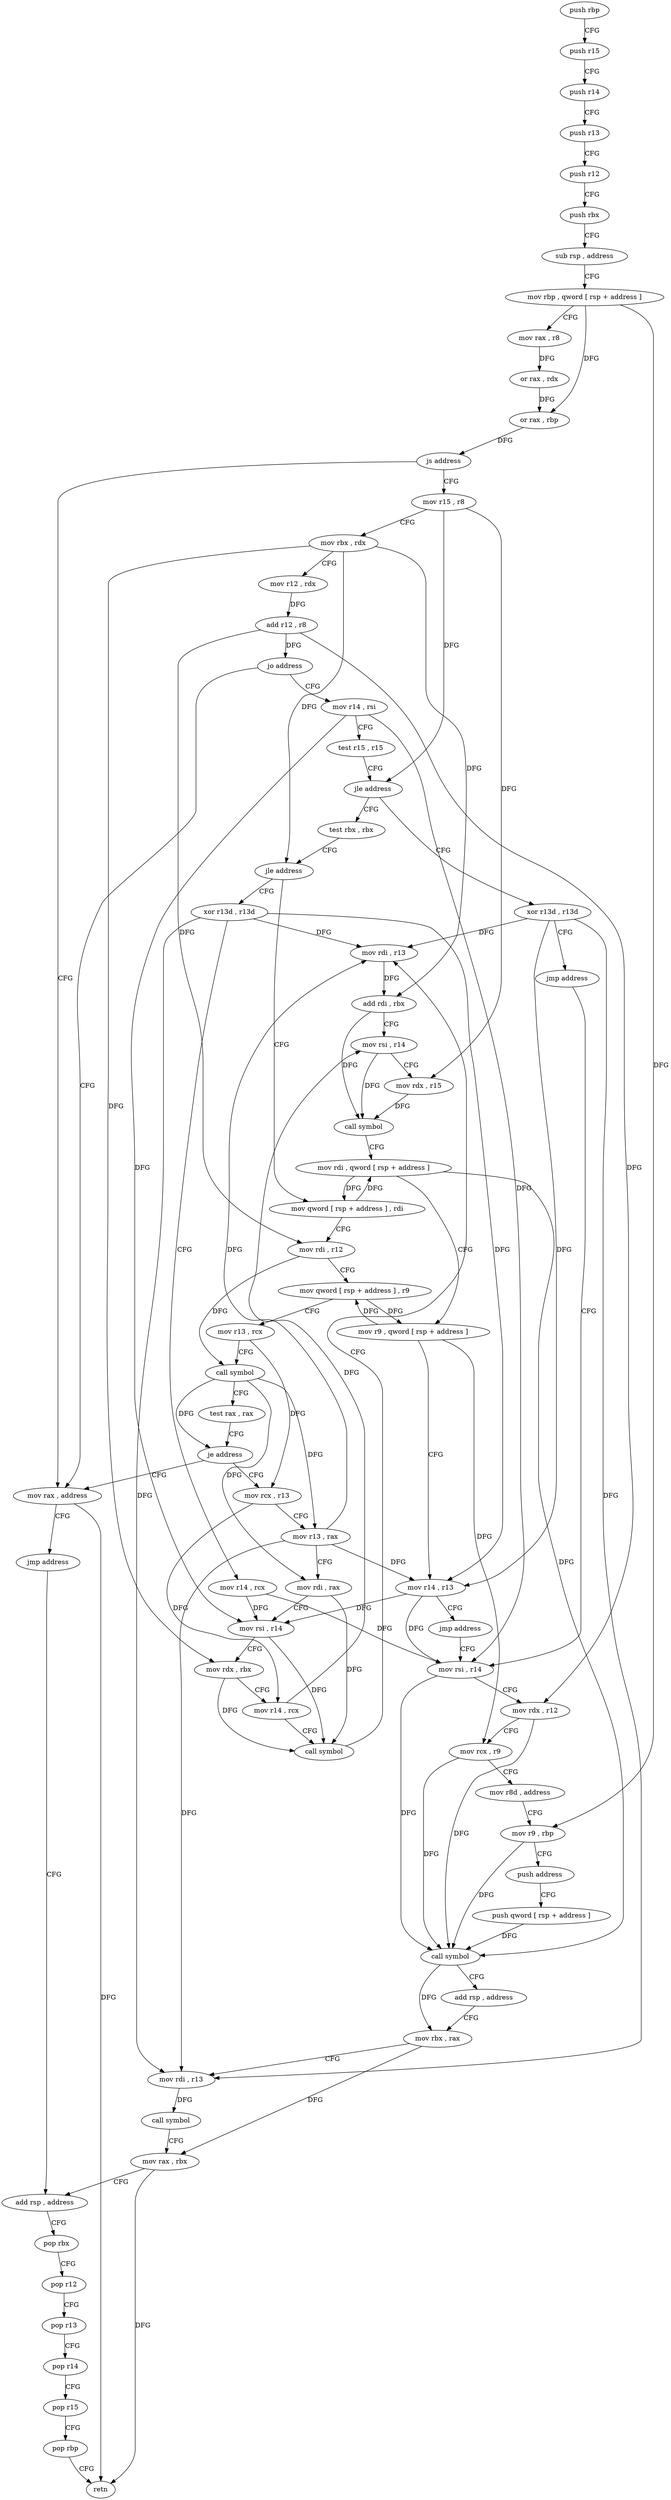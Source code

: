 digraph "func" {
"4333856" [label = "push rbp" ]
"4333857" [label = "push r15" ]
"4333859" [label = "push r14" ]
"4333861" [label = "push r13" ]
"4333863" [label = "push r12" ]
"4333865" [label = "push rbx" ]
"4333866" [label = "sub rsp , address" ]
"4333870" [label = "mov rbp , qword [ rsp + address ]" ]
"4333875" [label = "mov rax , r8" ]
"4333878" [label = "or rax , rdx" ]
"4333881" [label = "or rax , rbp" ]
"4333884" [label = "js address" ]
"4334079" [label = "mov rax , address" ]
"4333890" [label = "mov r15 , r8" ]
"4334086" [label = "jmp address" ]
"4334064" [label = "add rsp , address" ]
"4333893" [label = "mov rbx , rdx" ]
"4333896" [label = "mov r12 , rdx" ]
"4333899" [label = "add r12 , r8" ]
"4333902" [label = "jo address" ]
"4333908" [label = "mov r14 , rsi" ]
"4334068" [label = "pop rbx" ]
"4334069" [label = "pop r12" ]
"4334071" [label = "pop r13" ]
"4334073" [label = "pop r14" ]
"4334075" [label = "pop r15" ]
"4334077" [label = "pop rbp" ]
"4334078" [label = "retn" ]
"4333911" [label = "test r15 , r15" ]
"4333914" [label = "jle address" ]
"4334006" [label = "xor r13d , r13d" ]
"4333916" [label = "test rbx , rbx" ]
"4334009" [label = "jmp address" ]
"4334017" [label = "mov rsi , r14" ]
"4333919" [label = "jle address" ]
"4334011" [label = "xor r13d , r13d" ]
"4333921" [label = "mov qword [ rsp + address ] , rdi" ]
"4334020" [label = "mov rdx , r12" ]
"4334023" [label = "mov rcx , r9" ]
"4334026" [label = "mov r8d , address" ]
"4334032" [label = "mov r9 , rbp" ]
"4334035" [label = "push address" ]
"4334037" [label = "push qword [ rsp + address ]" ]
"4334041" [label = "call symbol" ]
"4334046" [label = "add rsp , address" ]
"4334050" [label = "mov rbx , rax" ]
"4334053" [label = "mov rdi , r13" ]
"4334056" [label = "call symbol" ]
"4334061" [label = "mov rax , rbx" ]
"4334014" [label = "mov r14 , rcx" ]
"4333926" [label = "mov rdi , r12" ]
"4333929" [label = "mov qword [ rsp + address ] , r9" ]
"4333934" [label = "mov r13 , rcx" ]
"4333937" [label = "call symbol" ]
"4333942" [label = "test rax , rax" ]
"4333945" [label = "je address" ]
"4333951" [label = "mov rcx , r13" ]
"4333954" [label = "mov r13 , rax" ]
"4333957" [label = "mov rdi , rax" ]
"4333960" [label = "mov rsi , r14" ]
"4333963" [label = "mov rdx , rbx" ]
"4333966" [label = "mov r14 , rcx" ]
"4333969" [label = "call symbol" ]
"4333974" [label = "mov rdi , r13" ]
"4333977" [label = "add rdi , rbx" ]
"4333980" [label = "mov rsi , r14" ]
"4333983" [label = "mov rdx , r15" ]
"4333986" [label = "call symbol" ]
"4333991" [label = "mov rdi , qword [ rsp + address ]" ]
"4333996" [label = "mov r9 , qword [ rsp + address ]" ]
"4334001" [label = "mov r14 , r13" ]
"4334004" [label = "jmp address" ]
"4333856" -> "4333857" [ label = "CFG" ]
"4333857" -> "4333859" [ label = "CFG" ]
"4333859" -> "4333861" [ label = "CFG" ]
"4333861" -> "4333863" [ label = "CFG" ]
"4333863" -> "4333865" [ label = "CFG" ]
"4333865" -> "4333866" [ label = "CFG" ]
"4333866" -> "4333870" [ label = "CFG" ]
"4333870" -> "4333875" [ label = "CFG" ]
"4333870" -> "4333881" [ label = "DFG" ]
"4333870" -> "4334032" [ label = "DFG" ]
"4333875" -> "4333878" [ label = "DFG" ]
"4333878" -> "4333881" [ label = "DFG" ]
"4333881" -> "4333884" [ label = "DFG" ]
"4333884" -> "4334079" [ label = "CFG" ]
"4333884" -> "4333890" [ label = "CFG" ]
"4334079" -> "4334086" [ label = "CFG" ]
"4334079" -> "4334078" [ label = "DFG" ]
"4333890" -> "4333893" [ label = "CFG" ]
"4333890" -> "4333914" [ label = "DFG" ]
"4333890" -> "4333983" [ label = "DFG" ]
"4334086" -> "4334064" [ label = "CFG" ]
"4334064" -> "4334068" [ label = "CFG" ]
"4333893" -> "4333896" [ label = "CFG" ]
"4333893" -> "4333919" [ label = "DFG" ]
"4333893" -> "4333963" [ label = "DFG" ]
"4333893" -> "4333977" [ label = "DFG" ]
"4333896" -> "4333899" [ label = "DFG" ]
"4333899" -> "4333902" [ label = "DFG" ]
"4333899" -> "4334020" [ label = "DFG" ]
"4333899" -> "4333926" [ label = "DFG" ]
"4333902" -> "4334079" [ label = "CFG" ]
"4333902" -> "4333908" [ label = "CFG" ]
"4333908" -> "4333911" [ label = "CFG" ]
"4333908" -> "4334017" [ label = "DFG" ]
"4333908" -> "4333960" [ label = "DFG" ]
"4334068" -> "4334069" [ label = "CFG" ]
"4334069" -> "4334071" [ label = "CFG" ]
"4334071" -> "4334073" [ label = "CFG" ]
"4334073" -> "4334075" [ label = "CFG" ]
"4334075" -> "4334077" [ label = "CFG" ]
"4334077" -> "4334078" [ label = "CFG" ]
"4333911" -> "4333914" [ label = "CFG" ]
"4333914" -> "4334006" [ label = "CFG" ]
"4333914" -> "4333916" [ label = "CFG" ]
"4334006" -> "4334009" [ label = "CFG" ]
"4334006" -> "4334053" [ label = "DFG" ]
"4334006" -> "4333974" [ label = "DFG" ]
"4334006" -> "4334001" [ label = "DFG" ]
"4333916" -> "4333919" [ label = "CFG" ]
"4334009" -> "4334017" [ label = "CFG" ]
"4334017" -> "4334020" [ label = "CFG" ]
"4334017" -> "4334041" [ label = "DFG" ]
"4333919" -> "4334011" [ label = "CFG" ]
"4333919" -> "4333921" [ label = "CFG" ]
"4334011" -> "4334014" [ label = "CFG" ]
"4334011" -> "4334053" [ label = "DFG" ]
"4334011" -> "4333974" [ label = "DFG" ]
"4334011" -> "4334001" [ label = "DFG" ]
"4333921" -> "4333926" [ label = "CFG" ]
"4333921" -> "4333991" [ label = "DFG" ]
"4334020" -> "4334023" [ label = "CFG" ]
"4334020" -> "4334041" [ label = "DFG" ]
"4334023" -> "4334026" [ label = "CFG" ]
"4334023" -> "4334041" [ label = "DFG" ]
"4334026" -> "4334032" [ label = "CFG" ]
"4334032" -> "4334035" [ label = "CFG" ]
"4334032" -> "4334041" [ label = "DFG" ]
"4334035" -> "4334037" [ label = "CFG" ]
"4334037" -> "4334041" [ label = "DFG" ]
"4334041" -> "4334046" [ label = "CFG" ]
"4334041" -> "4334050" [ label = "DFG" ]
"4334046" -> "4334050" [ label = "CFG" ]
"4334050" -> "4334053" [ label = "CFG" ]
"4334050" -> "4334061" [ label = "DFG" ]
"4334053" -> "4334056" [ label = "DFG" ]
"4334056" -> "4334061" [ label = "CFG" ]
"4334061" -> "4334064" [ label = "CFG" ]
"4334061" -> "4334078" [ label = "DFG" ]
"4334014" -> "4334017" [ label = "DFG" ]
"4334014" -> "4333960" [ label = "DFG" ]
"4333926" -> "4333929" [ label = "CFG" ]
"4333926" -> "4333937" [ label = "DFG" ]
"4333929" -> "4333934" [ label = "CFG" ]
"4333929" -> "4333996" [ label = "DFG" ]
"4333934" -> "4333937" [ label = "CFG" ]
"4333934" -> "4333951" [ label = "DFG" ]
"4333937" -> "4333942" [ label = "CFG" ]
"4333937" -> "4333945" [ label = "DFG" ]
"4333937" -> "4333954" [ label = "DFG" ]
"4333937" -> "4333957" [ label = "DFG" ]
"4333942" -> "4333945" [ label = "CFG" ]
"4333945" -> "4334079" [ label = "CFG" ]
"4333945" -> "4333951" [ label = "CFG" ]
"4333951" -> "4333954" [ label = "CFG" ]
"4333951" -> "4333966" [ label = "DFG" ]
"4333954" -> "4333957" [ label = "CFG" ]
"4333954" -> "4334053" [ label = "DFG" ]
"4333954" -> "4333974" [ label = "DFG" ]
"4333954" -> "4334001" [ label = "DFG" ]
"4333957" -> "4333960" [ label = "CFG" ]
"4333957" -> "4333969" [ label = "DFG" ]
"4333960" -> "4333963" [ label = "CFG" ]
"4333960" -> "4333969" [ label = "DFG" ]
"4333963" -> "4333966" [ label = "CFG" ]
"4333963" -> "4333969" [ label = "DFG" ]
"4333966" -> "4333969" [ label = "CFG" ]
"4333966" -> "4333980" [ label = "DFG" ]
"4333969" -> "4333974" [ label = "CFG" ]
"4333974" -> "4333977" [ label = "DFG" ]
"4333977" -> "4333980" [ label = "CFG" ]
"4333977" -> "4333986" [ label = "DFG" ]
"4333980" -> "4333983" [ label = "CFG" ]
"4333980" -> "4333986" [ label = "DFG" ]
"4333983" -> "4333986" [ label = "DFG" ]
"4333986" -> "4333991" [ label = "CFG" ]
"4333991" -> "4333996" [ label = "CFG" ]
"4333991" -> "4333921" [ label = "DFG" ]
"4333991" -> "4334041" [ label = "DFG" ]
"4333996" -> "4334001" [ label = "CFG" ]
"4333996" -> "4334023" [ label = "DFG" ]
"4333996" -> "4333929" [ label = "DFG" ]
"4334001" -> "4334004" [ label = "CFG" ]
"4334001" -> "4334017" [ label = "DFG" ]
"4334001" -> "4333960" [ label = "DFG" ]
"4334004" -> "4334017" [ label = "CFG" ]
}
